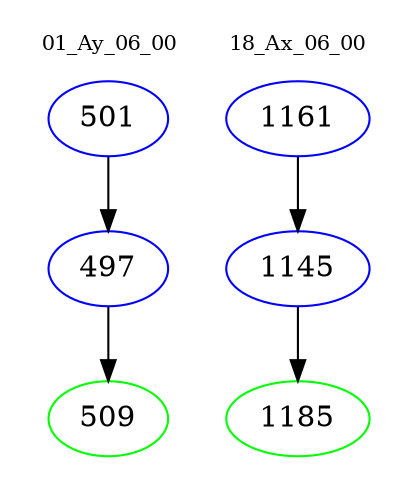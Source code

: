 digraph{
subgraph cluster_0 {
color = white
label = "01_Ay_06_00";
fontsize=10;
T0_501 [label="501", color="blue"]
T0_501 -> T0_497 [color="black"]
T0_497 [label="497", color="blue"]
T0_497 -> T0_509 [color="black"]
T0_509 [label="509", color="green"]
}
subgraph cluster_1 {
color = white
label = "18_Ax_06_00";
fontsize=10;
T1_1161 [label="1161", color="blue"]
T1_1161 -> T1_1145 [color="black"]
T1_1145 [label="1145", color="blue"]
T1_1145 -> T1_1185 [color="black"]
T1_1185 [label="1185", color="green"]
}
}
